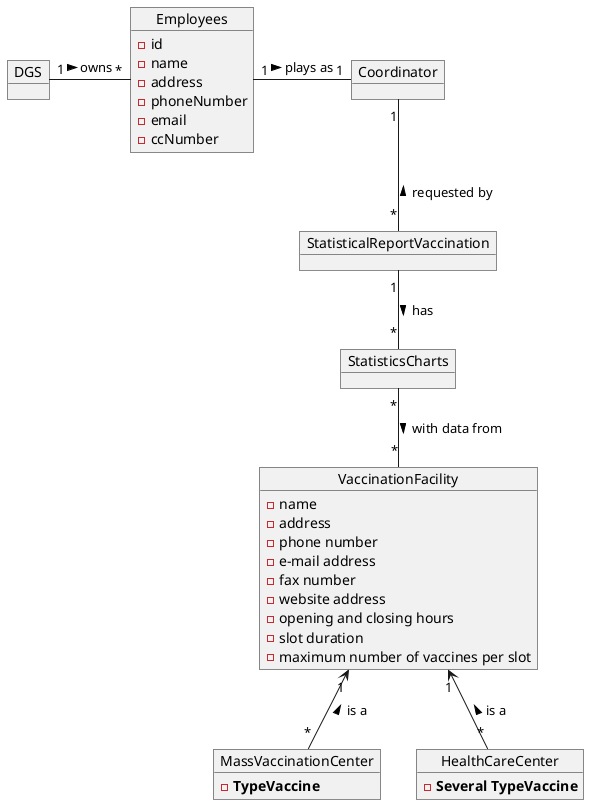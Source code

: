 @startuml
'https://plantuml.com/class-diagram

object Coordinator
object StatisticalReportVaccination
object StatisticsCharts
object VaccinationFacility{
-name
-address
-phone number
-e-mail address
-fax number
-website address
-opening and closing hours
-slot duration
-maximum number of vaccines per slot
}
object MassVaccinationCenter{
-**TypeVaccine**
}
object HealthCareCenter{
-**Several TypeVaccine**
}
object DGS
object Employees{
-id
-name
-address
-phoneNumber
-email
-ccNumber
}

Coordinator"1" -- "*"StatisticalReportVaccination: < requested by
StatisticalReportVaccination"1" -- "*"StatisticsCharts: > has
DGS"1" - "*"Employees : > owns
Employees"1"-"1" Coordinator: > plays as
VaccinationFacility"1"<--"*" MassVaccinationCenter: < is a
VaccinationFacility"1"<--"*" HealthCareCenter: < is a
StatisticsCharts"*" -- "*"VaccinationFacility: > with data from


@enduml